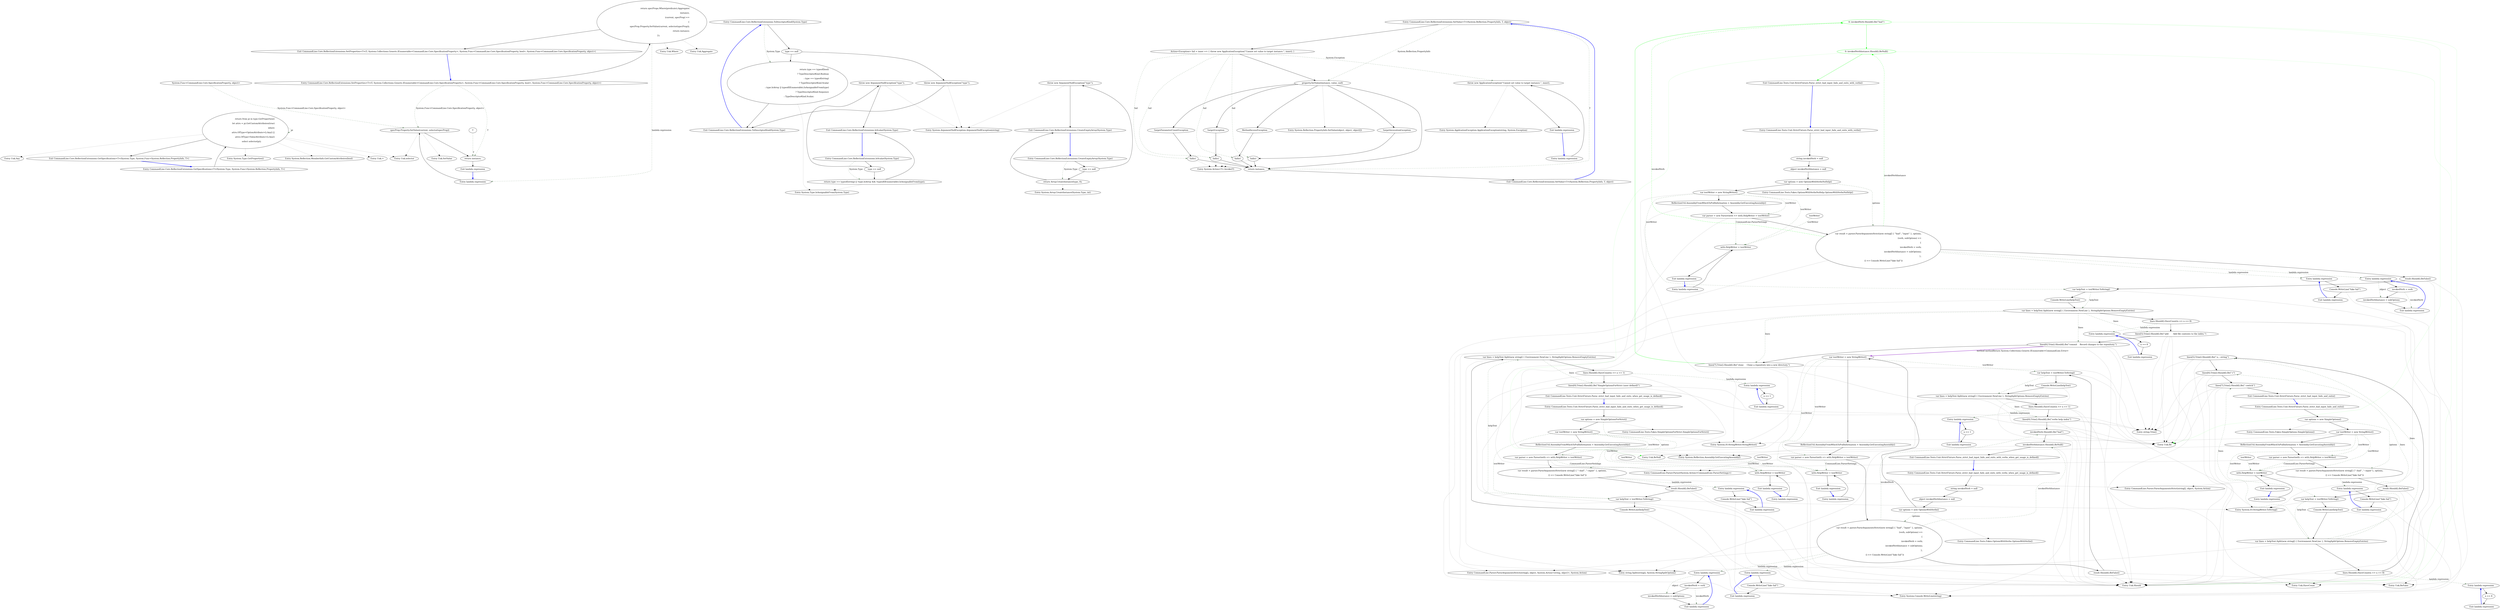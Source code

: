 digraph  {
n55 [label="System.Func<CommandLine.Core.SpecificationProperty, object>", span=""];
n56 [label=T, span=""];
n0 [cluster="CommandLine.Core.ReflectionExtensions.GetSpecifications<T>(System.Type, System.Func<System.Reflection.PropertyInfo, T>)", label="Entry CommandLine.Core.ReflectionExtensions.GetSpecifications<T>(System.Type, System.Func<System.Reflection.PropertyInfo, T>)", span="12-12"];
n1 [cluster="CommandLine.Core.ReflectionExtensions.GetSpecifications<T>(System.Type, System.Func<System.Reflection.PropertyInfo, T>)", label="return from pi in type.GetProperties()\r\n                   let attrs = pi.GetCustomAttributes(true)\r\n                   where\r\n                        attrs.OfType<OptionAttribute>().Any() ||\r\n                        attrs.OfType<ValueAttribute>().Any()\r\n                   select selector(pi);", span="14-19"];
n2 [cluster="CommandLine.Core.ReflectionExtensions.GetSpecifications<T>(System.Type, System.Func<System.Reflection.PropertyInfo, T>)", label="Exit CommandLine.Core.ReflectionExtensions.GetSpecifications<T>(System.Type, System.Func<System.Reflection.PropertyInfo, T>)", span="12-12"];
n3 [cluster="System.Type.GetProperties()", label="Entry System.Type.GetProperties()", span="0-0"];
n4 [cluster="System.Reflection.MemberInfo.GetCustomAttributes(bool)", label="Entry System.Reflection.MemberInfo.GetCustomAttributes(bool)", span="0-0"];
n5 [cluster="Unk.>", label="Entry Unk.>", span=""];
n6 [cluster="Unk.Any", label="Entry Unk.Any", span=""];
n7 [cluster="Unk.selector", label="Entry Unk.selector", span=""];
n8 [cluster="CommandLine.Core.ReflectionExtensions.ToDescriptorKind(System.Type)", label="Entry CommandLine.Core.ReflectionExtensions.ToDescriptorKind(System.Type)", span="22-22"];
n9 [cluster="CommandLine.Core.ReflectionExtensions.ToDescriptorKind(System.Type)", label="type == null", span="24-24"];
n11 [cluster="CommandLine.Core.ReflectionExtensions.ToDescriptorKind(System.Type)", label="return type == typeof(bool)\r\n                       ? TypeDescriptorKind.Boolean\r\n                       : type == typeof(string)\r\n                             ? TypeDescriptorKind.Scalar\r\n                             : type.IsArray || typeof(IEnumerable).IsAssignableFrom(type)\r\n                                   ? TypeDescriptorKind.Sequence\r\n                                   : TypeDescriptorKind.Scalar;", span="26-32"];
n10 [cluster="CommandLine.Core.ReflectionExtensions.ToDescriptorKind(System.Type)", label="throw new ArgumentNullException(''type'');", span="24-24"];
n12 [cluster="CommandLine.Core.ReflectionExtensions.ToDescriptorKind(System.Type)", label="Exit CommandLine.Core.ReflectionExtensions.ToDescriptorKind(System.Type)", span="22-22"];
n13 [cluster="System.ArgumentNullException.ArgumentNullException(string)", label="Entry System.ArgumentNullException.ArgumentNullException(string)", span="0-0"];
n14 [cluster="System.Type.IsAssignableFrom(System.Type)", label="Entry System.Type.IsAssignableFrom(System.Type)", span="0-0"];
n15 [cluster="CommandLine.Core.ReflectionExtensions.IsScalar(System.Type)", label="Entry CommandLine.Core.ReflectionExtensions.IsScalar(System.Type)", span="35-35"];
n16 [cluster="CommandLine.Core.ReflectionExtensions.IsScalar(System.Type)", label="type == null", span="37-37"];
n18 [cluster="CommandLine.Core.ReflectionExtensions.IsScalar(System.Type)", label="return type == typeof(string) || !type.IsArray && !typeof(IEnumerable).IsAssignableFrom(type);", span="39-39"];
n17 [cluster="CommandLine.Core.ReflectionExtensions.IsScalar(System.Type)", label="throw new ArgumentNullException(''type'');", span="37-37"];
n19 [cluster="CommandLine.Core.ReflectionExtensions.IsScalar(System.Type)", label="Exit CommandLine.Core.ReflectionExtensions.IsScalar(System.Type)", span="35-35"];
n20 [cluster="CommandLine.Core.ReflectionExtensions.SetProperties<T>(T, System.Collections.Generic.IEnumerable<CommandLine.Core.SpecificationProperty>, System.Func<CommandLine.Core.SpecificationProperty, bool>, System.Func<CommandLine.Core.SpecificationProperty, object>)", label="Entry CommandLine.Core.ReflectionExtensions.SetProperties<T>(T, System.Collections.Generic.IEnumerable<CommandLine.Core.SpecificationProperty>, System.Func<CommandLine.Core.SpecificationProperty, bool>, System.Func<CommandLine.Core.SpecificationProperty, object>)", span="42-42"];
n21 [cluster="CommandLine.Core.ReflectionExtensions.SetProperties<T>(T, System.Collections.Generic.IEnumerable<CommandLine.Core.SpecificationProperty>, System.Func<CommandLine.Core.SpecificationProperty, bool>, System.Func<CommandLine.Core.SpecificationProperty, object>)", label="return specProps.Where(predicate).Aggregate(\r\n                instance,\r\n                (current, specProp) =>\r\n                    {\r\n                        specProp.Property.SetValue(current, selector(specProp));\r\n                        return instance;\r\n                    });", span="48-54"];
n26 [cluster="lambda expression", label="specProp.Property.SetValue(current, selector(specProp))", span="52-52"];
n27 [cluster="lambda expression", label="return instance;", span="53-53"];
n22 [cluster="CommandLine.Core.ReflectionExtensions.SetProperties<T>(T, System.Collections.Generic.IEnumerable<CommandLine.Core.SpecificationProperty>, System.Func<CommandLine.Core.SpecificationProperty, bool>, System.Func<CommandLine.Core.SpecificationProperty, object>)", label="Exit CommandLine.Core.ReflectionExtensions.SetProperties<T>(T, System.Collections.Generic.IEnumerable<CommandLine.Core.SpecificationProperty>, System.Func<CommandLine.Core.SpecificationProperty, bool>, System.Func<CommandLine.Core.SpecificationProperty, object>)", span="42-42"];
n23 [cluster="Unk.Where", label="Entry Unk.Where", span=""];
n24 [cluster="Unk.Aggregate", label="Entry Unk.Aggregate", span=""];
n25 [cluster="lambda expression", label="Entry lambda expression", span="50-54"];
n29 [cluster="Unk.SetValue", label="Entry Unk.SetValue", span=""];
n28 [cluster="lambda expression", label="Exit lambda expression", span="50-54"];
n30 [cluster="CommandLine.Core.ReflectionExtensions.SetValue<T>(System.Reflection.PropertyInfo, T, object)", label="Entry CommandLine.Core.ReflectionExtensions.SetValue<T>(System.Reflection.PropertyInfo, T, object)", span="57-57"];
n31 [cluster="CommandLine.Core.ReflectionExtensions.SetValue<T>(System.Reflection.PropertyInfo, T, object)", label="Action<Exception> fail = inner => { throw new ApplicationException(''Cannot set value to target instance.'', inner); }", span="59-59"];
n32 [cluster="CommandLine.Core.ReflectionExtensions.SetValue<T>(System.Reflection.PropertyInfo, T, object)", label="property.SetValue(instance, value, null)", span="63-63"];
n41 [cluster="CommandLine.Core.ReflectionExtensions.SetValue<T>(System.Reflection.PropertyInfo, T, object)", label="return instance;", span="82-82"];
n46 [cluster="lambda expression", label="throw new ApplicationException(''Cannot set value to target instance.'', inner);", span="59-59"];
n34 [cluster="CommandLine.Core.ReflectionExtensions.SetValue<T>(System.Reflection.PropertyInfo, T, object)", label="fail(e)", span="67-67"];
n36 [cluster="CommandLine.Core.ReflectionExtensions.SetValue<T>(System.Reflection.PropertyInfo, T, object)", label="fail(e)", span="71-71"];
n38 [cluster="CommandLine.Core.ReflectionExtensions.SetValue<T>(System.Reflection.PropertyInfo, T, object)", label="fail(e)", span="75-75"];
n40 [cluster="CommandLine.Core.ReflectionExtensions.SetValue<T>(System.Reflection.PropertyInfo, T, object)", label="fail(e)", span="79-79"];
n33 [cluster="CommandLine.Core.ReflectionExtensions.SetValue<T>(System.Reflection.PropertyInfo, T, object)", label=TargetException, span="65-65"];
n35 [cluster="CommandLine.Core.ReflectionExtensions.SetValue<T>(System.Reflection.PropertyInfo, T, object)", label=TargetParameterCountException, span="69-69"];
n37 [cluster="CommandLine.Core.ReflectionExtensions.SetValue<T>(System.Reflection.PropertyInfo, T, object)", label=MethodAccessException, span="73-73"];
n39 [cluster="CommandLine.Core.ReflectionExtensions.SetValue<T>(System.Reflection.PropertyInfo, T, object)", label=TargetInvocationException, span="77-77"];
n43 [cluster="System.Reflection.PropertyInfo.SetValue(object, object, object[])", label="Entry System.Reflection.PropertyInfo.SetValue(object, object, object[])", span="0-0"];
n44 [cluster="System.Action<T>.Invoke(T)", label="Entry System.Action<T>.Invoke(T)", span="0-0"];
n42 [cluster="CommandLine.Core.ReflectionExtensions.SetValue<T>(System.Reflection.PropertyInfo, T, object)", label="Exit CommandLine.Core.ReflectionExtensions.SetValue<T>(System.Reflection.PropertyInfo, T, object)", span="57-57"];
n45 [cluster="lambda expression", label="Entry lambda expression", span="59-59"];
n47 [cluster="lambda expression", label="Exit lambda expression", span="59-59"];
n48 [cluster="System.ApplicationException.ApplicationException(string, System.Exception)", label="Entry System.ApplicationException.ApplicationException(string, System.Exception)", span="0-0"];
n49 [cluster="CommandLine.Core.ReflectionExtensions.CreateEmptyArray(System.Type)", label="Entry CommandLine.Core.ReflectionExtensions.CreateEmptyArray(System.Type)", span="85-85"];
n50 [cluster="CommandLine.Core.ReflectionExtensions.CreateEmptyArray(System.Type)", label="type == null", span="87-87"];
n52 [cluster="CommandLine.Core.ReflectionExtensions.CreateEmptyArray(System.Type)", label="return Array.CreateInstance(type, 0);", span="89-89"];
n51 [cluster="CommandLine.Core.ReflectionExtensions.CreateEmptyArray(System.Type)", label="throw new ArgumentNullException(''type'');", span="87-87"];
n53 [cluster="CommandLine.Core.ReflectionExtensions.CreateEmptyArray(System.Type)", label="Exit CommandLine.Core.ReflectionExtensions.CreateEmptyArray(System.Type)", span="85-85"];
n54 [cluster="System.Array.CreateInstance(System.Type, int)", label="Entry System.Array.CreateInstance(System.Type, int)", span="0-0"];
d76 [cluster="CommandLine.Tests.Unit.StrictFixture.Parse_strict_bad_input_fails_and_exits_with_verbs()", color=green, community=0, label="0: invokedVerb.Should().Be(''bad'')", span="122-122"];
d67 [cluster="CommandLine.Tests.Unit.StrictFixture.Parse_strict_bad_input_fails_and_exits_with_verbs()", label="var result = parser.ParseArgumentsStrict(new string[] { ''bad'', ''input'' }, options,\r\n                (verb, subOptions) =>\r\n                {\r\n                    invokedVerb = verb;\r\n                    invokedVerbInstance = subOptions;\r\n                },\r\n                () => Console.WriteLine(''fake fail''))", span="102-108"];
d75 [cluster="CommandLine.Tests.Unit.StrictFixture.Parse_strict_bad_input_fails_and_exits_with_verbs()", label="lines[7].Trim().Should().Be(''clone     Clone a repository into a new directory.'')", span="120-120"];
d77 [cluster="CommandLine.Tests.Unit.StrictFixture.Parse_strict_bad_input_fails_and_exits_with_verbs()", color=green, community=0, label="0: invokedVerbInstance.Should().BeNull()", span="123-123"];
d20 [cluster="Unk.Should", label="Entry Unk.Should", span=""];
d27 [cluster="Unk.Be", label="Entry Unk.Be", span=""];
d78 [cluster="CommandLine.Tests.Unit.StrictFixture.Parse_strict_bad_input_fails_and_exits_with_verbs()", label="Exit CommandLine.Tests.Unit.StrictFixture.Parse_strict_bad_input_fails_and_exits_with_verbs()", span="92-92"];
d81 [cluster="Unk.BeNull", label="Entry Unk.BeNull", span=""];
d63 [cluster="CommandLine.Tests.Unit.StrictFixture.Parse_strict_bad_input_fails_and_exits_with_verbs()", label="var options = new OptionsWithVerbsNoHelp()", span="97-97"];
d66 [cluster="CommandLine.Tests.Unit.StrictFixture.Parse_strict_bad_input_fails_and_exits_with_verbs()", label="var parser = new Parser(with => with.HelpWriter = testWriter)", span="101-101"];
d68 [cluster="CommandLine.Tests.Unit.StrictFixture.Parse_strict_bad_input_fails_and_exits_with_verbs()", label="result.Should().BeFalse()", span="110-110"];
d80 [cluster="CommandLine.Parser.ParseArgumentsStrict(string[], object, System.Action<string, object>, System.Action)", label="Entry CommandLine.Parser.ParseArgumentsStrict(string[], object, System.Action<string, object>, System.Action)", span="221-221"];
d85 [cluster="lambda expression", label="Entry lambda expression", span="103-107"];
d89 [cluster="lambda expression", label="Entry lambda expression", span="108-108"];
d71 [cluster="CommandLine.Tests.Unit.StrictFixture.Parse_strict_bad_input_fails_and_exits_with_verbs()", label="var lines = helpText.Split(new string[] { Environment.NewLine }, StringSplitOptions.RemoveEmptyEntries)", span="114-114"];
d74 [cluster="CommandLine.Tests.Unit.StrictFixture.Parse_strict_bad_input_fails_and_exits_with_verbs()", label="lines[6].Trim().Should().Be(''commit    Record changes to the repository.'')", span="119-119"];
d26 [cluster="string.Trim()", label="Entry string.Trim()", span="0-0"];
d6 [cluster="CommandLine.Tests.Unit.StrictFixture.Parse_strict_bad_input_fails_and_exits()", label="result.Should().BeFalse()", span="56-56"];
d10 [cluster="CommandLine.Tests.Unit.StrictFixture.Parse_strict_bad_input_fails_and_exits()", label="lines.Should().HaveCount(n => n == 8)", span="62-62"];
d11 [cluster="CommandLine.Tests.Unit.StrictFixture.Parse_strict_bad_input_fails_and_exits()", label="lines[5].Trim().Should().Be(''-s, --string'')", span="64-64"];
d12 [cluster="CommandLine.Tests.Unit.StrictFixture.Parse_strict_bad_input_fails_and_exits()", label="lines[6].Trim().Should().Be(''-i'')", span="65-65"];
d13 [cluster="CommandLine.Tests.Unit.StrictFixture.Parse_strict_bad_input_fails_and_exits()", label="lines[7].Trim().Should().Be(''--switch'')", span="66-66"];
d43 [cluster="CommandLine.Tests.Unit.StrictFixture.Parse_strict_bad_input_fails_and_exits_when_get_usage_is_defined()", label="result.Should().BeFalse()", span="80-80"];
d47 [cluster="CommandLine.Tests.Unit.StrictFixture.Parse_strict_bad_input_fails_and_exits_when_get_usage_is_defined()", label="lines.Should().HaveCount(n => n == 1)", span="86-86"];
d48 [cluster="CommandLine.Tests.Unit.StrictFixture.Parse_strict_bad_input_fails_and_exits_when_get_usage_is_defined()", label="lines[0].Trim().Should().Be(''SimpleOptionsForStrict (user defined)'')", span="88-88"];
d72 [cluster="CommandLine.Tests.Unit.StrictFixture.Parse_strict_bad_input_fails_and_exits_with_verbs()", label="lines.Should().HaveCount(n => n == 8)", span="116-116"];
d73 [cluster="CommandLine.Tests.Unit.StrictFixture.Parse_strict_bad_input_fails_and_exits_with_verbs()", label="lines[5].Trim().Should().Be(''add       Add file contents to the index.'')", span="118-118"];
d103 [cluster="CommandLine.Tests.Unit.StrictFixture.Parse_strict_bad_input_fails_and_exits_with_verbs_when_get_usage_is_defined()", label="result.Should().BeFalse()", span="145-145"];
d109 [cluster="CommandLine.Tests.Unit.StrictFixture.Parse_strict_bad_input_fails_and_exits_with_verbs_when_get_usage_is_defined()", label="invokedVerb.Should().Be(''bad'')", span="155-155"];
d110 [cluster="CommandLine.Tests.Unit.StrictFixture.Parse_strict_bad_input_fails_and_exits_with_verbs_when_get_usage_is_defined()", label="invokedVerbInstance.Should().BeNull()", span="156-156"];
d107 [cluster="CommandLine.Tests.Unit.StrictFixture.Parse_strict_bad_input_fails_and_exits_with_verbs_when_get_usage_is_defined()", label="lines.Should().HaveCount(n => n == 1)", span="151-151"];
d108 [cluster="CommandLine.Tests.Unit.StrictFixture.Parse_strict_bad_input_fails_and_exits_with_verbs_when_get_usage_is_defined()", label="lines[0].Trim().Should().Be(''verbs help index'')", span="153-153"];
d60 [cluster="CommandLine.Tests.Unit.StrictFixture.Parse_strict_bad_input_fails_and_exits_with_verbs()", label="Entry CommandLine.Tests.Unit.StrictFixture.Parse_strict_bad_input_fails_and_exits_with_verbs()", span="92-92"];
d62 [cluster="CommandLine.Tests.Unit.StrictFixture.Parse_strict_bad_input_fails_and_exits_with_verbs()", label="object invokedVerbInstance = null", span="95-95"];
d64 [cluster="CommandLine.Tests.Unit.StrictFixture.Parse_strict_bad_input_fails_and_exits_with_verbs()", label="var testWriter = new StringWriter()", span="98-98"];
d79 [cluster="CommandLine.Tests.Fakes.OptionsWithVerbsNoHelp.OptionsWithVerbsNoHelp()", label="Entry CommandLine.Tests.Fakes.OptionsWithVerbsNoHelp.OptionsWithVerbsNoHelp()", span="108-108"];
d65 [cluster="CommandLine.Tests.Unit.StrictFixture.Parse_strict_bad_input_fails_and_exits_with_verbs()", label="ReflectionUtil.AssemblyFromWhichToPullInformation = Assembly.GetExecutingAssembly()", span="100-100"];
d18 [cluster="CommandLine.Parser.Parser(System.Action<CommandLine.ParserSettings>)", label="Entry CommandLine.Parser.Parser(System.Action<CommandLine.ParserSettings>)", span="80-80"];
d83 [cluster="lambda expression", label="with.HelpWriter = testWriter", span="101-101"];
d69 [cluster="CommandLine.Tests.Unit.StrictFixture.Parse_strict_bad_input_fails_and_exits_with_verbs()", label="var helpText = testWriter.ToString()", span="112-112"];
d21 [cluster="Unk.BeFalse", label="Entry Unk.BeFalse", span=""];
d102 [cluster="CommandLine.Tests.Unit.StrictFixture.Parse_strict_bad_input_fails_and_exits_with_verbs_when_get_usage_is_defined()", label="var result = parser.ParseArgumentsStrict(new string[] { ''bad'', ''input'' }, options,\r\n                (verb, subOptions) =>\r\n                {\r\n                    invokedVerb = verb;\r\n                    invokedVerbInstance = subOptions;\r\n                },\r\n                () => Console.WriteLine(''fake fail''))", span="137-143"];
d88 [cluster="lambda expression", label="Exit lambda expression", span="103-107"];
d86 [cluster="lambda expression", label="invokedVerb = verb", span="105-105"];
d87 [cluster="lambda expression", label="invokedVerbInstance = subOptions", span="106-106"];
d91 [cluster="lambda expression", label="Exit lambda expression", span="108-108"];
d90 [cluster="lambda expression", label="Console.WriteLine(''fake fail'')", span="108-108"];
d70 [cluster="CommandLine.Tests.Unit.StrictFixture.Parse_strict_bad_input_fails_and_exits_with_verbs()", label="Console.WriteLine(helpText)", span="113-113"];
d24 [cluster="string.Split(string[], System.StringSplitOptions)", label="Entry string.Split(string[], System.StringSplitOptions)", span="0-0"];
d99 [cluster="CommandLine.Tests.Unit.StrictFixture.Parse_strict_bad_input_fails_and_exits_with_verbs_when_get_usage_is_defined()", label="var testWriter = new StringWriter()", span="133-133"];
d5 [cluster="CommandLine.Tests.Unit.StrictFixture.Parse_strict_bad_input_fails_and_exits()", label="var result = parser.ParseArgumentsStrict(new string[] {''--bad'', ''--input''}, options,\r\n                () => Console.WriteLine(''fake fail''))", span="53-54"];
d7 [cluster="CommandLine.Tests.Unit.StrictFixture.Parse_strict_bad_input_fails_and_exits()", label="var helpText = testWriter.ToString()", span="58-58"];
d9 [cluster="CommandLine.Tests.Unit.StrictFixture.Parse_strict_bad_input_fails_and_exits()", label="var lines = helpText.Split(new string[] { Environment.NewLine }, StringSplitOptions.RemoveEmptyEntries)", span="60-60"];
d25 [cluster="Unk.HaveCount", label="Entry Unk.HaveCount", span=""];
d34 [cluster="lambda expression", label="Entry lambda expression", span="62-62"];
d14 [cluster="CommandLine.Tests.Unit.StrictFixture.Parse_strict_bad_input_fails_and_exits()", label="Exit CommandLine.Tests.Unit.StrictFixture.Parse_strict_bad_input_fails_and_exits()", span="46-46"];
d42 [cluster="CommandLine.Tests.Unit.StrictFixture.Parse_strict_bad_input_fails_and_exits_when_get_usage_is_defined()", label="var result = parser.ParseArgumentsStrict(new string[] { ''--bad'', ''--input'' }, options,\r\n                () => Console.WriteLine(''fake fail''))", span="77-78"];
d44 [cluster="CommandLine.Tests.Unit.StrictFixture.Parse_strict_bad_input_fails_and_exits_when_get_usage_is_defined()", label="var helpText = testWriter.ToString()", span="82-82"];
d46 [cluster="CommandLine.Tests.Unit.StrictFixture.Parse_strict_bad_input_fails_and_exits_when_get_usage_is_defined()", label="var lines = helpText.Split(new string[] { Environment.NewLine }, StringSplitOptions.RemoveEmptyEntries)", span="84-84"];
d57 [cluster="lambda expression", label="Entry lambda expression", span="86-86"];
d49 [cluster="CommandLine.Tests.Unit.StrictFixture.Parse_strict_bad_input_fails_and_exits_when_get_usage_is_defined()", label="Exit CommandLine.Tests.Unit.StrictFixture.Parse_strict_bad_input_fails_and_exits_when_get_usage_is_defined()", span="70-70"];
d92 [cluster="lambda expression", label="Entry lambda expression", span="116-116"];
d104 [cluster="CommandLine.Tests.Unit.StrictFixture.Parse_strict_bad_input_fails_and_exits_with_verbs_when_get_usage_is_defined()", label="var helpText = testWriter.ToString()", span="147-147"];
d111 [cluster="CommandLine.Tests.Unit.StrictFixture.Parse_strict_bad_input_fails_and_exits_with_verbs_when_get_usage_is_defined()", label="Exit CommandLine.Tests.Unit.StrictFixture.Parse_strict_bad_input_fails_and_exits_with_verbs_when_get_usage_is_defined()", span="127-127"];
d106 [cluster="CommandLine.Tests.Unit.StrictFixture.Parse_strict_bad_input_fails_and_exits_with_verbs_when_get_usage_is_defined()", label="var lines = helpText.Split(new string[] { Environment.NewLine }, StringSplitOptions.RemoveEmptyEntries)", span="149-149"];
d123 [cluster="lambda expression", label="Entry lambda expression", span="151-151"];
d61 [cluster="CommandLine.Tests.Unit.StrictFixture.Parse_strict_bad_input_fails_and_exits_with_verbs()", label="string invokedVerb = null", span="94-94"];
d16 [cluster="System.IO.StringWriter.StringWriter()", label="Entry System.IO.StringWriter.StringWriter()", span="0-0"];
d17 [cluster="System.Reflection.Assembly.GetExecutingAssembly()", label="Entry System.Reflection.Assembly.GetExecutingAssembly()", span="0-0"];
d4 [cluster="CommandLine.Tests.Unit.StrictFixture.Parse_strict_bad_input_fails_and_exits()", label="var parser = new Parser(with => with.HelpWriter = testWriter)", span="52-52"];
d41 [cluster="CommandLine.Tests.Unit.StrictFixture.Parse_strict_bad_input_fails_and_exits_when_get_usage_is_defined()", label="var parser = new Parser(with => with.HelpWriter = testWriter)", span="76-76"];
d101 [cluster="CommandLine.Tests.Unit.StrictFixture.Parse_strict_bad_input_fails_and_exits_with_verbs_when_get_usage_is_defined()", label="var parser = new Parser(with => with.HelpWriter = testWriter)", span="136-136"];
d128 [label=testWriter, span=""];
d82 [cluster="lambda expression", label="Entry lambda expression", span="101-101"];
d84 [cluster="lambda expression", label="Exit lambda expression", span="101-101"];
d22 [cluster="System.IO.StringWriter.ToString()", label="Entry System.IO.StringWriter.ToString()", span="0-0"];
d98 [cluster="CommandLine.Tests.Unit.StrictFixture.Parse_strict_bad_input_fails_and_exits_with_verbs_when_get_usage_is_defined()", label="var options = new OptionsWithVerbs()", span="132-132"];
d116 [cluster="lambda expression", label="Entry lambda expression", span="138-142"];
d120 [cluster="lambda expression", label="Entry lambda expression", span="143-143"];
d23 [cluster="System.Console.WriteLine(string)", label="Entry System.Console.WriteLine(string)", span="0-0"];
d100 [cluster="CommandLine.Tests.Unit.StrictFixture.Parse_strict_bad_input_fails_and_exits_with_verbs_when_get_usage_is_defined()", label="ReflectionUtil.AssemblyFromWhichToPullInformation = Assembly.GetExecutingAssembly()", span="135-135"];
d114 [cluster="lambda expression", label="with.HelpWriter = testWriter", span="136-136"];
d1 [cluster="CommandLine.Tests.Unit.StrictFixture.Parse_strict_bad_input_fails_and_exits()", label="var options = new SimpleOptions()", span="48-48"];
d19 [cluster="CommandLine.Parser.ParseArgumentsStrict(string[], object, System.Action)", label="Entry CommandLine.Parser.ParseArgumentsStrict(string[], object, System.Action)", span="182-182"];
d31 [cluster="lambda expression", label="Entry lambda expression", span="54-54"];
d2 [cluster="CommandLine.Tests.Unit.StrictFixture.Parse_strict_bad_input_fails_and_exits()", label="var testWriter = new StringWriter()", span="49-49"];
d8 [cluster="CommandLine.Tests.Unit.StrictFixture.Parse_strict_bad_input_fails_and_exits()", label="Console.WriteLine(helpText)", span="59-59"];
d36 [cluster="lambda expression", label="Exit lambda expression", span="62-62"];
d35 [cluster="lambda expression", label="n == 8", span="62-62"];
d0 [cluster="CommandLine.Tests.Unit.StrictFixture.Parse_strict_bad_input_fails_and_exits()", label="Entry CommandLine.Tests.Unit.StrictFixture.Parse_strict_bad_input_fails_and_exits()", span="46-46"];
d38 [cluster="CommandLine.Tests.Unit.StrictFixture.Parse_strict_bad_input_fails_and_exits_when_get_usage_is_defined()", label="var options = new SimpleOptionsForStrict()", span="72-72"];
d54 [cluster="lambda expression", label="Entry lambda expression", span="78-78"];
d39 [cluster="CommandLine.Tests.Unit.StrictFixture.Parse_strict_bad_input_fails_and_exits_when_get_usage_is_defined()", label="var testWriter = new StringWriter()", span="73-73"];
d45 [cluster="CommandLine.Tests.Unit.StrictFixture.Parse_strict_bad_input_fails_and_exits_when_get_usage_is_defined()", label="Console.WriteLine(helpText)", span="83-83"];
d59 [cluster="lambda expression", label="Exit lambda expression", span="86-86"];
d58 [cluster="lambda expression", label="n == 1", span="86-86"];
d37 [cluster="CommandLine.Tests.Unit.StrictFixture.Parse_strict_bad_input_fails_and_exits_when_get_usage_is_defined()", label="Entry CommandLine.Tests.Unit.StrictFixture.Parse_strict_bad_input_fails_and_exits_when_get_usage_is_defined()", span="70-70"];
d94 [cluster="lambda expression", label="Exit lambda expression", span="116-116"];
d93 [cluster="lambda expression", label="n == 8", span="116-116"];
d105 [cluster="CommandLine.Tests.Unit.StrictFixture.Parse_strict_bad_input_fails_and_exits_with_verbs_when_get_usage_is_defined()", label="Console.WriteLine(helpText)", span="148-148"];
d95 [cluster="CommandLine.Tests.Unit.StrictFixture.Parse_strict_bad_input_fails_and_exits_with_verbs_when_get_usage_is_defined()", label="Entry CommandLine.Tests.Unit.StrictFixture.Parse_strict_bad_input_fails_and_exits_with_verbs_when_get_usage_is_defined()", span="127-127"];
d125 [cluster="lambda expression", label="Exit lambda expression", span="151-151"];
d124 [cluster="lambda expression", label="n == 1", span="151-151"];
d3 [cluster="CommandLine.Tests.Unit.StrictFixture.Parse_strict_bad_input_fails_and_exits()", label="ReflectionUtil.AssemblyFromWhichToPullInformation = Assembly.GetExecutingAssembly()", span="51-51"];
d40 [cluster="CommandLine.Tests.Unit.StrictFixture.Parse_strict_bad_input_fails_and_exits_when_get_usage_is_defined()", label="ReflectionUtil.AssemblyFromWhichToPullInformation = Assembly.GetExecutingAssembly()", span="75-75"];
d29 [cluster="lambda expression", label="with.HelpWriter = testWriter", span="52-52"];
d52 [cluster="lambda expression", label="with.HelpWriter = testWriter", span="76-76"];
d97 [cluster="CommandLine.Tests.Unit.StrictFixture.Parse_strict_bad_input_fails_and_exits_with_verbs_when_get_usage_is_defined()", label="object invokedVerbInstance = null", span="130-130"];
d112 [cluster="CommandLine.Tests.Fakes.OptionsWithVerbs.OptionsWithVerbs()", label="Entry CommandLine.Tests.Fakes.OptionsWithVerbs.OptionsWithVerbs()", span="79-79"];
d119 [cluster="lambda expression", label="Exit lambda expression", span="138-142"];
d117 [cluster="lambda expression", label="invokedVerb = verb", span="140-140"];
d118 [cluster="lambda expression", label="invokedVerbInstance = subOptions", span="141-141"];
d122 [cluster="lambda expression", label="Exit lambda expression", span="143-143"];
d121 [cluster="lambda expression", label="Console.WriteLine(''fake fail'')", span="143-143"];
d32 [cluster="lambda expression", label="Console.WriteLine(''fake fail'')", span="54-54"];
d55 [cluster="lambda expression", label="Console.WriteLine(''fake fail'')", span="78-78"];
d129 [label=testWriter, span=""];
d113 [cluster="lambda expression", label="Entry lambda expression", span="136-136"];
d115 [cluster="lambda expression", label="Exit lambda expression", span="136-136"];
d15 [cluster="CommandLine.Tests.Fakes.SimpleOptions.SimpleOptions()", label="Entry CommandLine.Tests.Fakes.SimpleOptions.SimpleOptions()", span="33-33"];
d33 [cluster="lambda expression", label="Exit lambda expression", span="54-54"];
d50 [cluster="CommandLine.Tests.Fakes.SimpleOptionsForStrict.SimpleOptionsForStrict()", label="Entry CommandLine.Tests.Fakes.SimpleOptionsForStrict.SimpleOptionsForStrict()", span="31-31"];
d56 [cluster="lambda expression", label="Exit lambda expression", span="78-78"];
d96 [cluster="CommandLine.Tests.Unit.StrictFixture.Parse_strict_bad_input_fails_and_exits_with_verbs_when_get_usage_is_defined()", label="string invokedVerb = null", span="129-129"];
d126 [label=testWriter, span=""];
d28 [cluster="lambda expression", label="Entry lambda expression", span="52-52"];
d30 [cluster="lambda expression", label="Exit lambda expression", span="52-52"];
d127 [label=testWriter, span=""];
d51 [cluster="lambda expression", label="Entry lambda expression", span="76-76"];
d53 [cluster="lambda expression", label="Exit lambda expression", span="76-76"];
n55 -> n26  [color=darkseagreen4, key=1, label="System.Func<CommandLine.Core.SpecificationProperty, object>", style=dashed];
n56 -> n27  [color=darkseagreen4, key=1, label=T, style=dashed];
n0 -> n1  [key=0, style=solid];
n1 -> n2  [key=0, style=solid];
n1 -> n3  [key=2, style=dotted];
n1 -> n4  [key=2, style=dotted];
n1 -> n5  [key=2, style=dotted];
n1 -> n6  [key=2, style=dotted];
n1 -> n7  [key=2, style=dotted];
n1 -> n1  [color=darkseagreen4, key=1, label=pi, style=dashed];
n2 -> n0  [color=blue, key=0, style=bold];
n8 -> n9  [key=0, style=solid];
n8 -> n11  [color=darkseagreen4, key=1, label="System.Type", style=dashed];
n9 -> n10  [key=0, style=solid];
n9 -> n11  [key=0, style=solid];
n11 -> n12  [key=0, style=solid];
n11 -> n14  [key=2, style=dotted];
n10 -> n12  [key=0, style=solid];
n10 -> n13  [key=2, style=dotted];
n12 -> n8  [color=blue, key=0, style=bold];
n15 -> n16  [key=0, style=solid];
n15 -> n18  [color=darkseagreen4, key=1, label="System.Type", style=dashed];
n16 -> n17  [key=0, style=solid];
n16 -> n18  [key=0, style=solid];
n18 -> n19  [key=0, style=solid];
n18 -> n14  [key=2, style=dotted];
n17 -> n19  [key=0, style=solid];
n17 -> n13  [key=2, style=dotted];
n19 -> n15  [color=blue, key=0, style=bold];
n20 -> n21  [key=0, style=solid];
n20 -> n26  [color=darkseagreen4, key=1, label="System.Func<CommandLine.Core.SpecificationProperty, object>", style=dashed];
n20 -> n27  [color=darkseagreen4, key=1, label=T, style=dashed];
n21 -> n22  [key=0, style=solid];
n21 -> n23  [key=2, style=dotted];
n21 -> n24  [key=2, style=dotted];
n21 -> n25  [color=darkseagreen4, key=1, label="lambda expression", style=dashed];
n26 -> n27  [key=0, style=solid];
n26 -> n7  [key=2, style=dotted];
n26 -> n29  [key=2, style=dotted];
n27 -> n28  [key=0, style=solid];
n22 -> n20  [color=blue, key=0, style=bold];
n25 -> n26  [key=0, style=solid];
n28 -> n25  [color=blue, key=0, style=bold];
n30 -> n31  [key=0, style=solid];
n30 -> n32  [color=darkseagreen4, key=1, label="System.Reflection.PropertyInfo", style=dashed];
n30 -> n41  [color=darkseagreen4, key=1, label=T, style=dashed];
n31 -> n32  [key=0, style=solid];
n31 -> n46  [color=darkseagreen4, key=1, label="System.Exception", style=dashed];
n31 -> n34  [color=darkseagreen4, key=1, label=fail, style=dashed];
n31 -> n36  [color=darkseagreen4, key=1, label=fail, style=dashed];
n31 -> n38  [color=darkseagreen4, key=1, label=fail, style=dashed];
n31 -> n40  [color=darkseagreen4, key=1, label=fail, style=dashed];
n32 -> n33  [key=0, style=solid];
n32 -> n35  [key=0, style=solid];
n32 -> n37  [key=0, style=solid];
n32 -> n39  [key=0, style=solid];
n32 -> n41  [key=0, style=solid];
n32 -> n43  [key=2, style=dotted];
n41 -> n42  [key=0, style=solid];
n46 -> n47  [key=0, style=solid];
n46 -> n48  [key=2, style=dotted];
n34 -> n41  [key=0, style=solid];
n34 -> n44  [key=2, style=dotted];
n36 -> n41  [key=0, style=solid];
n36 -> n44  [key=2, style=dotted];
n38 -> n41  [key=0, style=solid];
n38 -> n44  [key=2, style=dotted];
n40 -> n41  [key=0, style=solid];
n40 -> n44  [key=2, style=dotted];
n33 -> n34  [key=0, style=solid];
n35 -> n36  [key=0, style=solid];
n37 -> n38  [key=0, style=solid];
n39 -> n40  [key=0, style=solid];
n42 -> n30  [color=blue, key=0, style=bold];
n45 -> n46  [key=0, style=solid];
n47 -> n45  [color=blue, key=0, style=bold];
n49 -> n50  [key=0, style=solid];
n49 -> n52  [color=darkseagreen4, key=1, label="System.Type", style=dashed];
n50 -> n51  [key=0, style=solid];
n50 -> n52  [key=0, style=solid];
n52 -> n53  [key=0, style=solid];
n52 -> n54  [key=2, style=dotted];
n51 -> n53  [key=0, style=solid];
n51 -> n13  [key=2, style=dotted];
n53 -> n49  [color=blue, key=0, style=bold];
d76 -> d77  [color=green, key=0, style=solid];
d76 -> d20  [color=green, key=2, style=dotted];
d76 -> d27  [color=green, key=2, style=dotted];
d67 -> d76  [color=green, key=1, label=invokedVerb, style=dashed];
d67 -> d77  [color=green, key=1, label=invokedVerbInstance, style=dashed];
d67 -> d68  [key=0, style=solid];
d67 -> d80  [key=2, style=dotted];
d67 -> d85  [color=darkseagreen4, key=1, label="lambda expression", style=dashed];
d67 -> d89  [color=darkseagreen4, key=1, label="lambda expression", style=dashed];
d75 -> d76  [color=green, key=0, style=solid];
d75 -> d26  [key=2, style=dotted];
d75 -> d20  [key=2, style=dotted];
d75 -> d27  [key=2, style=dotted];
d77 -> d78  [color=green, key=0, style=solid];
d77 -> d20  [color=green, key=2, style=dotted];
d77 -> d81  [color=green, key=2, style=dotted];
d78 -> d60  [color=blue, key=0, style=bold];
d63 -> d67  [color=darkseagreen4, key=1, label=options, style=dashed];
d63 -> d64  [key=0, style=solid];
d63 -> d79  [key=2, style=dotted];
d66 -> d67  [key=0, style=solid];
d66 -> d18  [key=2, style=dotted];
d66 -> d83  [color=darkseagreen4, key=1, label="CommandLine.ParserSettings", style=dashed];
d68 -> d20  [key=2, style=dotted];
d68 -> d69  [key=0, style=solid];
d68 -> d21  [key=2, style=dotted];
d85 -> d86  [key=0, style=solid];
d85 -> d87  [color=darkseagreen4, key=1, label=object, style=dashed];
d89 -> d90  [key=0, style=solid];
d71 -> d75  [color=darkseagreen4, key=1, label=lines, style=dashed];
d71 -> d72  [key=0, style=solid];
d71 -> d24  [key=2, style=dotted];
d71 -> d73  [color=darkseagreen4, key=1, label=lines, style=dashed];
d71 -> d74  [color=darkseagreen4, key=1, label=lines, style=dashed];
d74 -> d75  [key=0, style=solid];
d74 -> d20  [key=2, style=dotted];
d74 -> d27  [key=2, style=dotted];
d74 -> d26  [key=2, style=dotted];
d74 -> d99  [color=darkorchid, key=3, label="method methodReturn System.Collections.Generic.IEnumerable<CommandLine.Error> ", style=bold];
d6 -> d20  [key=2, style=dotted];
d6 -> d7  [key=0, style=solid];
d6 -> d21  [key=2, style=dotted];
d10 -> d20  [key=2, style=dotted];
d10 -> d11  [key=0, style=solid];
d10 -> d25  [key=2, style=dotted];
d10 -> d34  [color=darkseagreen4, key=1, label="lambda expression", style=dashed];
d11 -> d20  [key=2, style=dotted];
d11 -> d27  [key=2, style=dotted];
d11 -> d26  [key=2, style=dotted];
d11 -> d12  [key=0, style=solid];
d12 -> d20  [key=2, style=dotted];
d12 -> d27  [key=2, style=dotted];
d12 -> d26  [key=2, style=dotted];
d12 -> d13  [key=0, style=solid];
d13 -> d20  [key=2, style=dotted];
d13 -> d27  [key=2, style=dotted];
d13 -> d26  [key=2, style=dotted];
d13 -> d14  [key=0, style=solid];
d43 -> d20  [key=2, style=dotted];
d43 -> d44  [key=0, style=solid];
d43 -> d21  [key=2, style=dotted];
d47 -> d20  [key=2, style=dotted];
d47 -> d48  [key=0, style=solid];
d47 -> d25  [key=2, style=dotted];
d47 -> d57  [color=darkseagreen4, key=1, label="lambda expression", style=dashed];
d48 -> d20  [key=2, style=dotted];
d48 -> d27  [key=2, style=dotted];
d48 -> d26  [key=2, style=dotted];
d48 -> d49  [key=0, style=solid];
d72 -> d20  [key=2, style=dotted];
d72 -> d73  [key=0, style=solid];
d72 -> d25  [key=2, style=dotted];
d72 -> d92  [color=darkseagreen4, key=1, label="lambda expression", style=dashed];
d73 -> d20  [key=2, style=dotted];
d73 -> d27  [key=2, style=dotted];
d73 -> d74  [key=0, style=solid];
d73 -> d26  [key=2, style=dotted];
d103 -> d20  [key=2, style=dotted];
d103 -> d104  [key=0, style=solid];
d103 -> d21  [key=2, style=dotted];
d109 -> d20  [key=2, style=dotted];
d109 -> d27  [key=2, style=dotted];
d109 -> d110  [key=0, style=solid];
d110 -> d20  [key=2, style=dotted];
d110 -> d81  [key=2, style=dotted];
d110 -> d111  [key=0, style=solid];
d107 -> d20  [key=2, style=dotted];
d107 -> d108  [key=0, style=solid];
d107 -> d25  [key=2, style=dotted];
d107 -> d123  [color=darkseagreen4, key=1, label="lambda expression", style=dashed];
d108 -> d20  [key=2, style=dotted];
d108 -> d27  [key=2, style=dotted];
d108 -> d26  [key=2, style=dotted];
d108 -> d109  [key=0, style=solid];
d60 -> d61  [key=0, style=solid];
d62 -> d63  [key=0, style=solid];
d64 -> d66  [color=darkseagreen4, key=1, label=testWriter, style=dashed];
d64 -> d65  [key=0, style=solid];
d64 -> d16  [key=2, style=dotted];
d64 -> d83  [color=darkseagreen4, key=1, label=testWriter, style=dashed];
d64 -> d69  [color=darkseagreen4, key=1, label=testWriter, style=dashed];
d65 -> d66  [key=0, style=solid];
d65 -> d17  [key=2, style=dotted];
d83 -> d84  [key=0, style=solid];
d69 -> d71  [color=darkseagreen4, key=1, label=helpText, style=dashed];
d69 -> d70  [key=0, style=solid];
d69 -> d22  [key=2, style=dotted];
d102 -> d80  [key=2, style=dotted];
d102 -> d103  [key=0, style=solid];
d102 -> d109  [color=darkseagreen4, key=1, label=invokedVerb, style=dashed];
d102 -> d110  [color=darkseagreen4, key=1, label=invokedVerbInstance, style=dashed];
d102 -> d116  [color=darkseagreen4, key=1, label="lambda expression", style=dashed];
d102 -> d120  [color=darkseagreen4, key=1, label="lambda expression", style=dashed];
d88 -> d85  [color=blue, key=0, style=bold];
d86 -> d88  [color=darkseagreen4, key=1, label=invokedVerb, style=dashed];
d86 -> d87  [key=0, style=solid];
d87 -> d88  [key=0, style=solid];
d91 -> d89  [color=blue, key=0, style=bold];
d90 -> d91  [key=0, style=solid];
d90 -> d23  [key=2, style=dotted];
d70 -> d71  [key=0, style=solid];
d70 -> d23  [key=2, style=dotted];
d99 -> d100  [key=0, style=solid];
d99 -> d16  [key=2, style=dotted];
d99 -> d101  [color=darkseagreen4, key=1, label=testWriter, style=dashed];
d99 -> d114  [color=darkseagreen4, key=1, label=testWriter, style=dashed];
d99 -> d104  [color=darkseagreen4, key=1, label=testWriter, style=dashed];
d5 -> d6  [key=0, style=solid];
d5 -> d19  [key=2, style=dotted];
d5 -> d31  [color=darkseagreen4, key=1, label="lambda expression", style=dashed];
d7 -> d8  [key=0, style=solid];
d7 -> d22  [key=2, style=dotted];
d7 -> d9  [color=darkseagreen4, key=1, label=helpText, style=dashed];
d9 -> d10  [key=0, style=solid];
d9 -> d11  [color=darkseagreen4, key=1, label=lines, style=dashed];
d9 -> d12  [color=darkseagreen4, key=1, label=lines, style=dashed];
d9 -> d13  [color=darkseagreen4, key=1, label=lines, style=dashed];
d9 -> d24  [key=2, style=dotted];
d34 -> d35  [key=0, style=solid];
d14 -> d0  [color=blue, key=0, style=bold];
d42 -> d43  [key=0, style=solid];
d42 -> d19  [key=2, style=dotted];
d42 -> d54  [color=darkseagreen4, key=1, label="lambda expression", style=dashed];
d44 -> d45  [key=0, style=solid];
d44 -> d22  [key=2, style=dotted];
d44 -> d46  [color=darkseagreen4, key=1, label=helpText, style=dashed];
d46 -> d47  [key=0, style=solid];
d46 -> d48  [color=darkseagreen4, key=1, label=lines, style=dashed];
d46 -> d24  [key=2, style=dotted];
d57 -> d58  [key=0, style=solid];
d49 -> d37  [color=blue, key=0, style=bold];
d92 -> d93  [key=0, style=solid];
d104 -> d105  [key=0, style=solid];
d104 -> d22  [key=2, style=dotted];
d104 -> d106  [color=darkseagreen4, key=1, label=helpText, style=dashed];
d111 -> d95  [color=blue, key=0, style=bold];
d106 -> d107  [key=0, style=solid];
d106 -> d108  [color=darkseagreen4, key=1, label=lines, style=dashed];
d106 -> d24  [key=2, style=dotted];
d123 -> d124  [key=0, style=solid];
d61 -> d62  [key=0, style=solid];
d4 -> d18  [key=2, style=dotted];
d4 -> d5  [key=0, style=solid];
d4 -> d29  [color=darkseagreen4, key=1, label="CommandLine.ParserSettings", style=dashed];
d41 -> d18  [key=2, style=dotted];
d41 -> d42  [key=0, style=solid];
d41 -> d52  [color=darkseagreen4, key=1, label="CommandLine.ParserSettings", style=dashed];
d101 -> d18  [key=2, style=dotted];
d101 -> d102  [key=0, style=solid];
d101 -> d114  [color=darkseagreen4, key=1, label="CommandLine.ParserSettings", style=dashed];
d128 -> d83  [color=darkseagreen4, key=1, label=testWriter, style=dashed];
d82 -> d83  [key=0, style=solid];
d84 -> d82  [color=blue, key=0, style=bold];
d98 -> d102  [color=darkseagreen4, key=1, label=options, style=dashed];
d98 -> d99  [key=0, style=solid];
d98 -> d112  [key=2, style=dotted];
d116 -> d117  [key=0, style=solid];
d116 -> d118  [color=darkseagreen4, key=1, label=object, style=dashed];
d120 -> d121  [key=0, style=solid];
d100 -> d17  [key=2, style=dotted];
d100 -> d101  [key=0, style=solid];
d114 -> d115  [key=0, style=solid];
d1 -> d5  [color=darkseagreen4, key=1, label=options, style=dashed];
d1 -> d2  [key=0, style=solid];
d1 -> d15  [key=2, style=dotted];
d31 -> d32  [key=0, style=solid];
d2 -> d7  [color=darkseagreen4, key=1, label=testWriter, style=dashed];
d2 -> d16  [key=2, style=dotted];
d2 -> d4  [color=darkseagreen4, key=1, label=testWriter, style=dashed];
d2 -> d3  [key=0, style=solid];
d2 -> d29  [color=darkseagreen4, key=1, label=testWriter, style=dashed];
d8 -> d9  [key=0, style=solid];
d8 -> d23  [key=2, style=dotted];
d36 -> d34  [color=blue, key=0, style=bold];
d35 -> d36  [key=0, style=solid];
d0 -> d1  [key=0, style=solid];
d38 -> d42  [color=darkseagreen4, key=1, label=options, style=dashed];
d38 -> d39  [key=0, style=solid];
d38 -> d50  [key=2, style=dotted];
d54 -> d55  [key=0, style=solid];
d39 -> d44  [color=darkseagreen4, key=1, label=testWriter, style=dashed];
d39 -> d16  [key=2, style=dotted];
d39 -> d41  [color=darkseagreen4, key=1, label=testWriter, style=dashed];
d39 -> d40  [key=0, style=solid];
d39 -> d52  [color=darkseagreen4, key=1, label=testWriter, style=dashed];
d45 -> d46  [key=0, style=solid];
d45 -> d23  [key=2, style=dotted];
d59 -> d57  [color=blue, key=0, style=bold];
d58 -> d59  [key=0, style=solid];
d37 -> d38  [key=0, style=solid];
d94 -> d92  [color=blue, key=0, style=bold];
d93 -> d94  [key=0, style=solid];
d105 -> d106  [key=0, style=solid];
d105 -> d23  [key=2, style=dotted];
d95 -> d96  [key=0, style=solid];
d125 -> d123  [color=blue, key=0, style=bold];
d124 -> d125  [key=0, style=solid];
d3 -> d17  [key=2, style=dotted];
d3 -> d4  [key=0, style=solid];
d40 -> d17  [key=2, style=dotted];
d40 -> d41  [key=0, style=solid];
d29 -> d30  [key=0, style=solid];
d52 -> d53  [key=0, style=solid];
d97 -> d98  [key=0, style=solid];
d119 -> d116  [color=blue, key=0, style=bold];
d117 -> d119  [color=darkseagreen4, key=1, label=invokedVerb, style=dashed];
d117 -> d118  [key=0, style=solid];
d118 -> d119  [key=0, style=solid];
d122 -> d120  [color=blue, key=0, style=bold];
d121 -> d23  [key=2, style=dotted];
d121 -> d122  [key=0, style=solid];
d32 -> d23  [key=2, style=dotted];
d32 -> d33  [key=0, style=solid];
d55 -> d23  [key=2, style=dotted];
d55 -> d56  [key=0, style=solid];
d129 -> d114  [color=darkseagreen4, key=1, label=testWriter, style=dashed];
d113 -> d114  [key=0, style=solid];
d115 -> d113  [color=blue, key=0, style=bold];
d33 -> d31  [color=blue, key=0, style=bold];
d56 -> d54  [color=blue, key=0, style=bold];
d96 -> d97  [key=0, style=solid];
d126 -> d29  [color=darkseagreen4, key=1, label=testWriter, style=dashed];
d28 -> d29  [key=0, style=solid];
d30 -> d28  [color=blue, key=0, style=bold];
d127 -> d52  [color=darkseagreen4, key=1, label=testWriter, style=dashed];
d51 -> d52  [key=0, style=solid];
d53 -> d51  [color=blue, key=0, style=bold];
}

